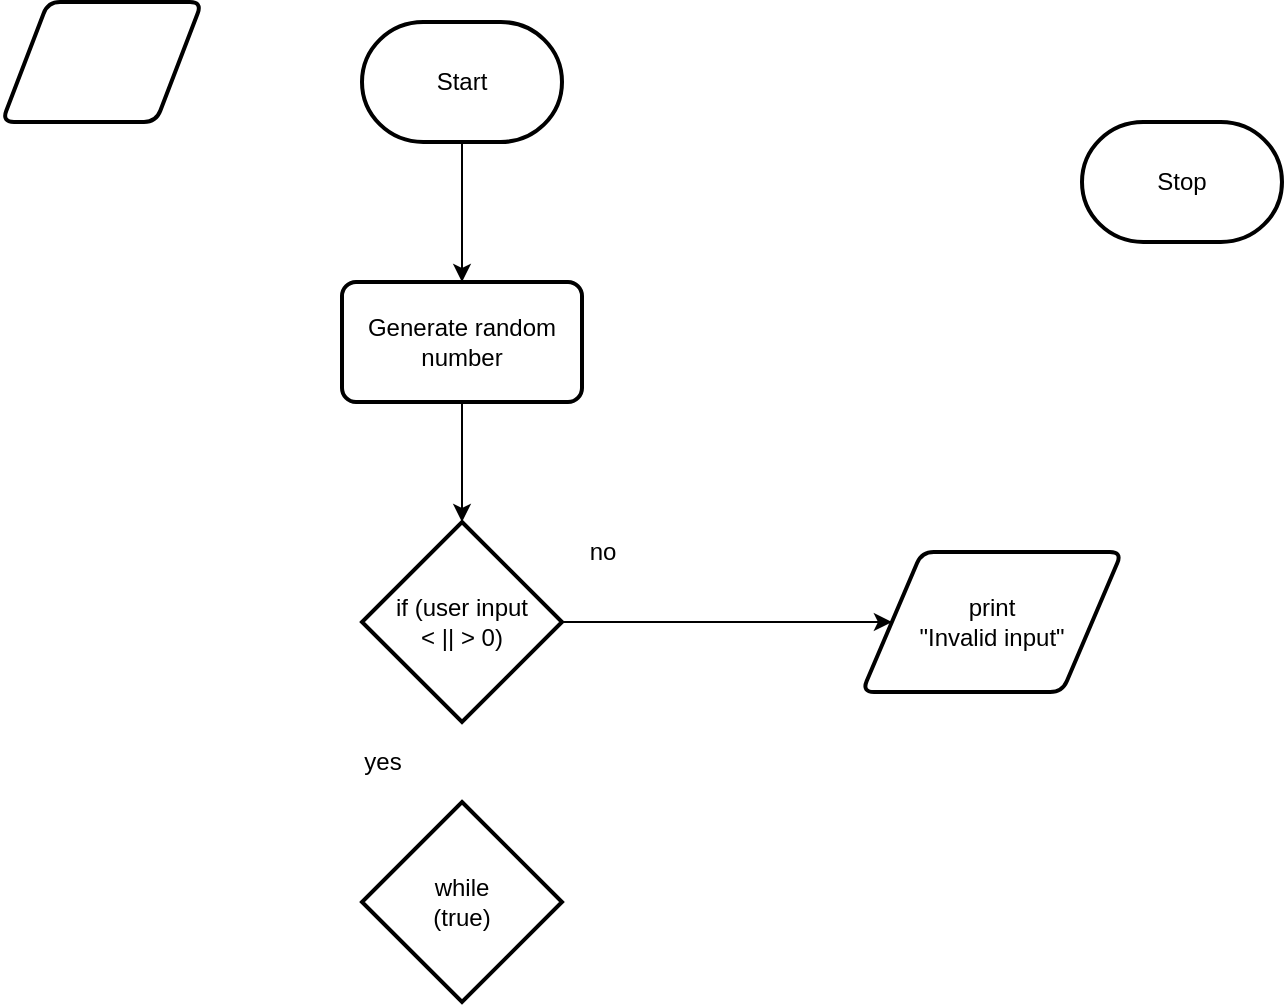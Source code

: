<mxfile>
    <diagram id="V3jpK4VGA-V4JGyH5mUn" name="Page-1">
        <mxGraphModel dx="2156" dy="692" grid="1" gridSize="10" guides="1" tooltips="1" connect="1" arrows="1" fold="1" page="1" pageScale="1" pageWidth="827" pageHeight="1169" math="0" shadow="0">
            <root>
                <mxCell id="0"/>
                <mxCell id="1" parent="0"/>
                <mxCell id="10" style="edgeStyle=none;html=1;entryX=0.5;entryY=0;entryDx=0;entryDy=0;entryPerimeter=0;" edge="1" parent="1" source="2" target="9">
                    <mxGeometry relative="1" as="geometry"/>
                </mxCell>
                <mxCell id="2" value="Generate random number" style="rounded=1;whiteSpace=wrap;html=1;absoluteArcSize=1;arcSize=14;strokeWidth=2;" vertex="1" parent="1">
                    <mxGeometry x="100" y="300" width="120" height="60" as="geometry"/>
                </mxCell>
                <mxCell id="3" value="Stop" style="strokeWidth=2;html=1;shape=mxgraph.flowchart.terminator;whiteSpace=wrap;" vertex="1" parent="1">
                    <mxGeometry x="470" y="220" width="100" height="60" as="geometry"/>
                </mxCell>
                <mxCell id="8" style="edgeStyle=none;html=1;" edge="1" parent="1" source="4" target="2">
                    <mxGeometry relative="1" as="geometry"/>
                </mxCell>
                <mxCell id="4" value="Start" style="strokeWidth=2;html=1;shape=mxgraph.flowchart.terminator;whiteSpace=wrap;" vertex="1" parent="1">
                    <mxGeometry x="110" y="170" width="100" height="60" as="geometry"/>
                </mxCell>
                <mxCell id="5" value="" style="shape=parallelogram;html=1;strokeWidth=2;perimeter=parallelogramPerimeter;whiteSpace=wrap;rounded=1;arcSize=12;size=0.23;" vertex="1" parent="1">
                    <mxGeometry x="-70" y="160" width="100" height="60" as="geometry"/>
                </mxCell>
                <mxCell id="16" style="edgeStyle=none;html=1;entryX=0;entryY=0.5;entryDx=0;entryDy=0;" edge="1" parent="1" source="9" target="13">
                    <mxGeometry relative="1" as="geometry"/>
                </mxCell>
                <mxCell id="9" value="if (user input&lt;br&gt;&amp;lt; || &amp;gt; 0)" style="strokeWidth=2;html=1;shape=mxgraph.flowchart.decision;whiteSpace=wrap;" vertex="1" parent="1">
                    <mxGeometry x="110" y="420" width="100" height="100" as="geometry"/>
                </mxCell>
                <mxCell id="11" value="no" style="text;html=1;align=center;verticalAlign=middle;resizable=0;points=[];autosize=1;strokeColor=none;fillColor=none;" vertex="1" parent="1">
                    <mxGeometry x="210" y="420" width="40" height="30" as="geometry"/>
                </mxCell>
                <mxCell id="12" value="yes" style="text;html=1;align=center;verticalAlign=middle;resizable=0;points=[];autosize=1;strokeColor=none;fillColor=none;" vertex="1" parent="1">
                    <mxGeometry x="100" y="525" width="40" height="30" as="geometry"/>
                </mxCell>
                <mxCell id="13" value="print&lt;br&gt;&quot;Invalid input&quot;" style="shape=parallelogram;html=1;strokeWidth=2;perimeter=parallelogramPerimeter;whiteSpace=wrap;rounded=1;arcSize=12;size=0.23;" vertex="1" parent="1">
                    <mxGeometry x="360" y="435" width="130" height="70" as="geometry"/>
                </mxCell>
                <mxCell id="17" value="while&lt;br&gt;(true)" style="strokeWidth=2;html=1;shape=mxgraph.flowchart.decision;whiteSpace=wrap;" vertex="1" parent="1">
                    <mxGeometry x="110" y="560" width="100" height="100" as="geometry"/>
                </mxCell>
            </root>
        </mxGraphModel>
    </diagram>
</mxfile>